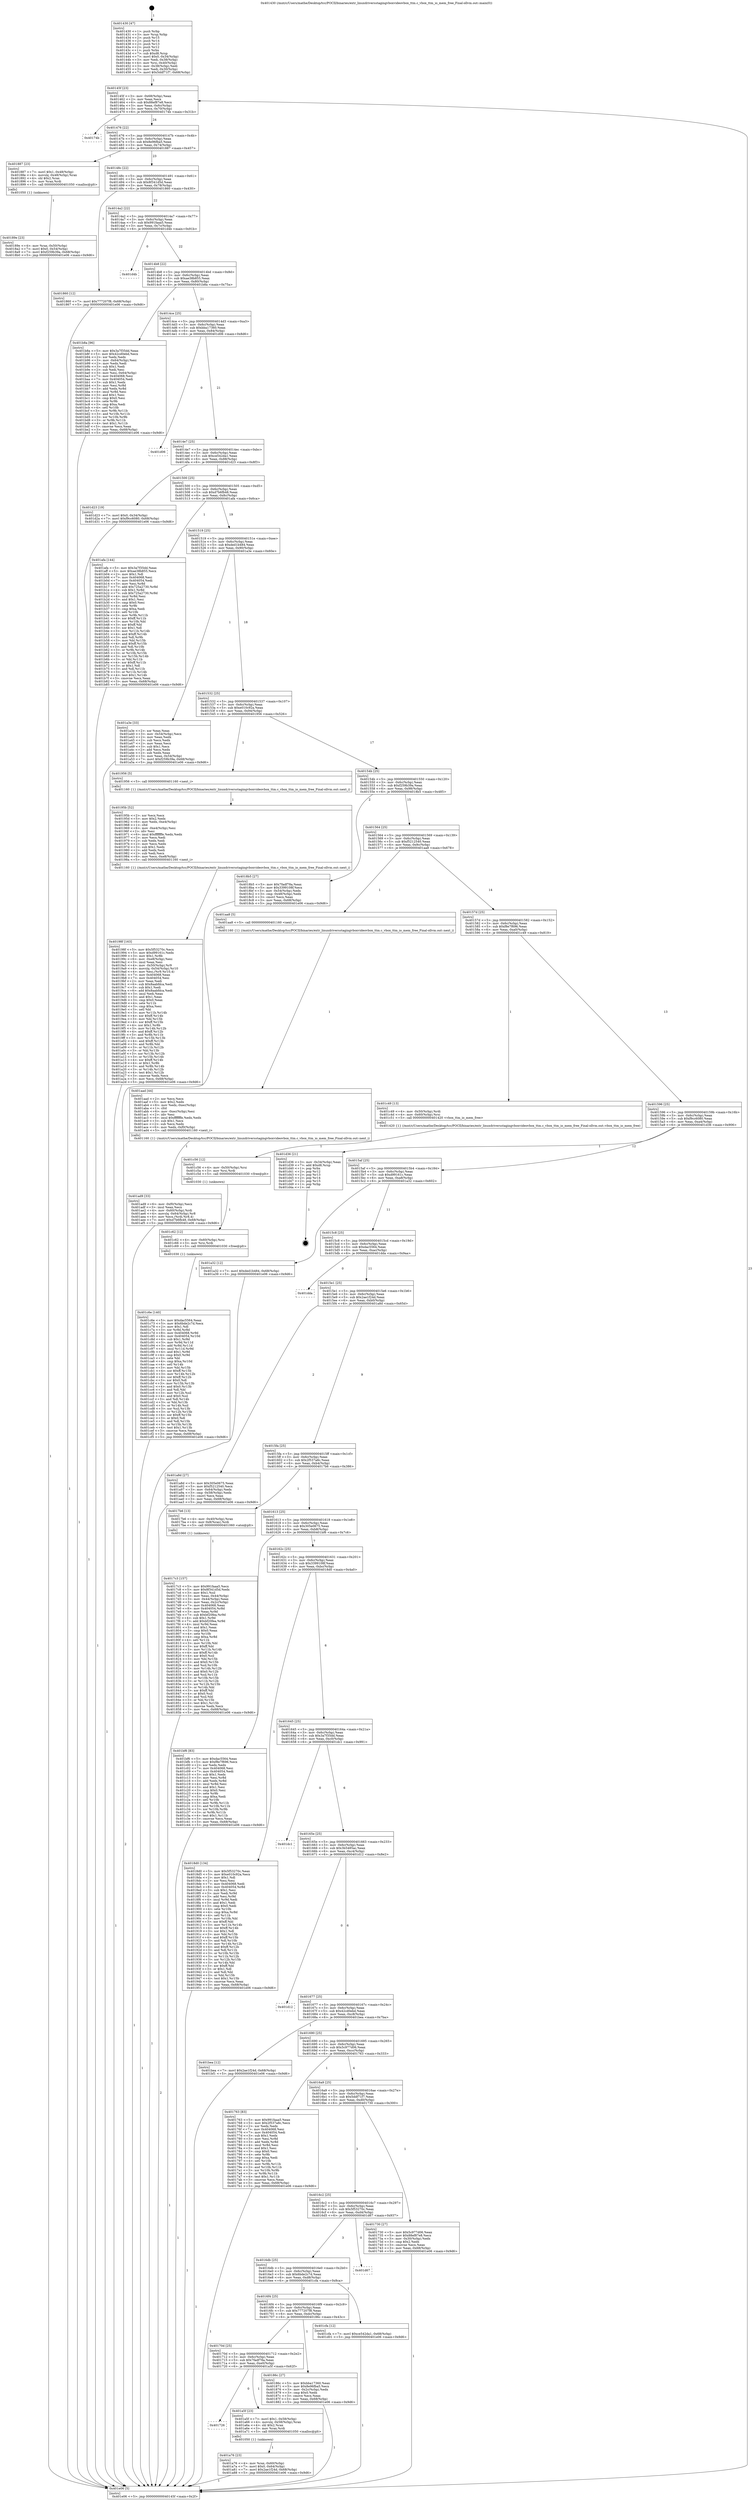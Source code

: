digraph "0x401430" {
  label = "0x401430 (/mnt/c/Users/mathe/Desktop/tcc/POCII/binaries/extr_linuxdriversstagingvboxvideovbox_ttm.c_vbox_ttm_io_mem_free_Final-ollvm.out::main(0))"
  labelloc = "t"
  node[shape=record]

  Entry [label="",width=0.3,height=0.3,shape=circle,fillcolor=black,style=filled]
  "0x40145f" [label="{
     0x40145f [23]\l
     | [instrs]\l
     &nbsp;&nbsp;0x40145f \<+3\>: mov -0x68(%rbp),%eax\l
     &nbsp;&nbsp;0x401462 \<+2\>: mov %eax,%ecx\l
     &nbsp;&nbsp;0x401464 \<+6\>: sub $0x88ef87e8,%ecx\l
     &nbsp;&nbsp;0x40146a \<+3\>: mov %eax,-0x6c(%rbp)\l
     &nbsp;&nbsp;0x40146d \<+3\>: mov %ecx,-0x70(%rbp)\l
     &nbsp;&nbsp;0x401470 \<+6\>: je 000000000040174b \<main+0x31b\>\l
  }"]
  "0x40174b" [label="{
     0x40174b\l
  }", style=dashed]
  "0x401476" [label="{
     0x401476 [22]\l
     | [instrs]\l
     &nbsp;&nbsp;0x401476 \<+5\>: jmp 000000000040147b \<main+0x4b\>\l
     &nbsp;&nbsp;0x40147b \<+3\>: mov -0x6c(%rbp),%eax\l
     &nbsp;&nbsp;0x40147e \<+5\>: sub $0x8e96fba5,%eax\l
     &nbsp;&nbsp;0x401483 \<+3\>: mov %eax,-0x74(%rbp)\l
     &nbsp;&nbsp;0x401486 \<+6\>: je 0000000000401887 \<main+0x457\>\l
  }"]
  Exit [label="",width=0.3,height=0.3,shape=circle,fillcolor=black,style=filled,peripheries=2]
  "0x401887" [label="{
     0x401887 [23]\l
     | [instrs]\l
     &nbsp;&nbsp;0x401887 \<+7\>: movl $0x1,-0x48(%rbp)\l
     &nbsp;&nbsp;0x40188e \<+4\>: movslq -0x48(%rbp),%rax\l
     &nbsp;&nbsp;0x401892 \<+4\>: shl $0x2,%rax\l
     &nbsp;&nbsp;0x401896 \<+3\>: mov %rax,%rdi\l
     &nbsp;&nbsp;0x401899 \<+5\>: call 0000000000401050 \<malloc@plt\>\l
     | [calls]\l
     &nbsp;&nbsp;0x401050 \{1\} (unknown)\l
  }"]
  "0x40148c" [label="{
     0x40148c [22]\l
     | [instrs]\l
     &nbsp;&nbsp;0x40148c \<+5\>: jmp 0000000000401491 \<main+0x61\>\l
     &nbsp;&nbsp;0x401491 \<+3\>: mov -0x6c(%rbp),%eax\l
     &nbsp;&nbsp;0x401494 \<+5\>: sub $0x8f341d5d,%eax\l
     &nbsp;&nbsp;0x401499 \<+3\>: mov %eax,-0x78(%rbp)\l
     &nbsp;&nbsp;0x40149c \<+6\>: je 0000000000401860 \<main+0x430\>\l
  }"]
  "0x401c6e" [label="{
     0x401c6e [140]\l
     | [instrs]\l
     &nbsp;&nbsp;0x401c6e \<+5\>: mov $0xdac5564,%eax\l
     &nbsp;&nbsp;0x401c73 \<+5\>: mov $0x6bde2c7d,%ecx\l
     &nbsp;&nbsp;0x401c78 \<+2\>: mov $0x1,%dl\l
     &nbsp;&nbsp;0x401c7a \<+3\>: xor %r8d,%r8d\l
     &nbsp;&nbsp;0x401c7d \<+8\>: mov 0x404068,%r9d\l
     &nbsp;&nbsp;0x401c85 \<+8\>: mov 0x404054,%r10d\l
     &nbsp;&nbsp;0x401c8d \<+4\>: sub $0x1,%r8d\l
     &nbsp;&nbsp;0x401c91 \<+3\>: mov %r9d,%r11d\l
     &nbsp;&nbsp;0x401c94 \<+3\>: add %r8d,%r11d\l
     &nbsp;&nbsp;0x401c97 \<+4\>: imul %r11d,%r9d\l
     &nbsp;&nbsp;0x401c9b \<+4\>: and $0x1,%r9d\l
     &nbsp;&nbsp;0x401c9f \<+4\>: cmp $0x0,%r9d\l
     &nbsp;&nbsp;0x401ca3 \<+3\>: sete %bl\l
     &nbsp;&nbsp;0x401ca6 \<+4\>: cmp $0xa,%r10d\l
     &nbsp;&nbsp;0x401caa \<+4\>: setl %r14b\l
     &nbsp;&nbsp;0x401cae \<+3\>: mov %bl,%r15b\l
     &nbsp;&nbsp;0x401cb1 \<+4\>: xor $0xff,%r15b\l
     &nbsp;&nbsp;0x401cb5 \<+3\>: mov %r14b,%r12b\l
     &nbsp;&nbsp;0x401cb8 \<+4\>: xor $0xff,%r12b\l
     &nbsp;&nbsp;0x401cbc \<+3\>: xor $0x0,%dl\l
     &nbsp;&nbsp;0x401cbf \<+3\>: mov %r15b,%r13b\l
     &nbsp;&nbsp;0x401cc2 \<+4\>: and $0x0,%r13b\l
     &nbsp;&nbsp;0x401cc6 \<+2\>: and %dl,%bl\l
     &nbsp;&nbsp;0x401cc8 \<+3\>: mov %r12b,%sil\l
     &nbsp;&nbsp;0x401ccb \<+4\>: and $0x0,%sil\l
     &nbsp;&nbsp;0x401ccf \<+3\>: and %dl,%r14b\l
     &nbsp;&nbsp;0x401cd2 \<+3\>: or %bl,%r13b\l
     &nbsp;&nbsp;0x401cd5 \<+3\>: or %r14b,%sil\l
     &nbsp;&nbsp;0x401cd8 \<+3\>: xor %sil,%r13b\l
     &nbsp;&nbsp;0x401cdb \<+3\>: or %r12b,%r15b\l
     &nbsp;&nbsp;0x401cde \<+4\>: xor $0xff,%r15b\l
     &nbsp;&nbsp;0x401ce2 \<+3\>: or $0x0,%dl\l
     &nbsp;&nbsp;0x401ce5 \<+3\>: and %dl,%r15b\l
     &nbsp;&nbsp;0x401ce8 \<+3\>: or %r15b,%r13b\l
     &nbsp;&nbsp;0x401ceb \<+4\>: test $0x1,%r13b\l
     &nbsp;&nbsp;0x401cef \<+3\>: cmovne %ecx,%eax\l
     &nbsp;&nbsp;0x401cf2 \<+3\>: mov %eax,-0x68(%rbp)\l
     &nbsp;&nbsp;0x401cf5 \<+5\>: jmp 0000000000401e06 \<main+0x9d6\>\l
  }"]
  "0x401860" [label="{
     0x401860 [12]\l
     | [instrs]\l
     &nbsp;&nbsp;0x401860 \<+7\>: movl $0x777207f8,-0x68(%rbp)\l
     &nbsp;&nbsp;0x401867 \<+5\>: jmp 0000000000401e06 \<main+0x9d6\>\l
  }"]
  "0x4014a2" [label="{
     0x4014a2 [22]\l
     | [instrs]\l
     &nbsp;&nbsp;0x4014a2 \<+5\>: jmp 00000000004014a7 \<main+0x77\>\l
     &nbsp;&nbsp;0x4014a7 \<+3\>: mov -0x6c(%rbp),%eax\l
     &nbsp;&nbsp;0x4014aa \<+5\>: sub $0x991faaa5,%eax\l
     &nbsp;&nbsp;0x4014af \<+3\>: mov %eax,-0x7c(%rbp)\l
     &nbsp;&nbsp;0x4014b2 \<+6\>: je 0000000000401d4b \<main+0x91b\>\l
  }"]
  "0x401c62" [label="{
     0x401c62 [12]\l
     | [instrs]\l
     &nbsp;&nbsp;0x401c62 \<+4\>: mov -0x60(%rbp),%rsi\l
     &nbsp;&nbsp;0x401c66 \<+3\>: mov %rsi,%rdi\l
     &nbsp;&nbsp;0x401c69 \<+5\>: call 0000000000401030 \<free@plt\>\l
     | [calls]\l
     &nbsp;&nbsp;0x401030 \{1\} (unknown)\l
  }"]
  "0x401d4b" [label="{
     0x401d4b\l
  }", style=dashed]
  "0x4014b8" [label="{
     0x4014b8 [22]\l
     | [instrs]\l
     &nbsp;&nbsp;0x4014b8 \<+5\>: jmp 00000000004014bd \<main+0x8d\>\l
     &nbsp;&nbsp;0x4014bd \<+3\>: mov -0x6c(%rbp),%eax\l
     &nbsp;&nbsp;0x4014c0 \<+5\>: sub $0xae38b855,%eax\l
     &nbsp;&nbsp;0x4014c5 \<+3\>: mov %eax,-0x80(%rbp)\l
     &nbsp;&nbsp;0x4014c8 \<+6\>: je 0000000000401b8a \<main+0x75a\>\l
  }"]
  "0x401c56" [label="{
     0x401c56 [12]\l
     | [instrs]\l
     &nbsp;&nbsp;0x401c56 \<+4\>: mov -0x50(%rbp),%rsi\l
     &nbsp;&nbsp;0x401c5a \<+3\>: mov %rsi,%rdi\l
     &nbsp;&nbsp;0x401c5d \<+5\>: call 0000000000401030 \<free@plt\>\l
     | [calls]\l
     &nbsp;&nbsp;0x401030 \{1\} (unknown)\l
  }"]
  "0x401b8a" [label="{
     0x401b8a [96]\l
     | [instrs]\l
     &nbsp;&nbsp;0x401b8a \<+5\>: mov $0x3a7f35dd,%eax\l
     &nbsp;&nbsp;0x401b8f \<+5\>: mov $0x42cd0ebd,%ecx\l
     &nbsp;&nbsp;0x401b94 \<+2\>: xor %edx,%edx\l
     &nbsp;&nbsp;0x401b96 \<+3\>: mov -0x64(%rbp),%esi\l
     &nbsp;&nbsp;0x401b99 \<+2\>: mov %edx,%edi\l
     &nbsp;&nbsp;0x401b9b \<+3\>: sub $0x1,%edi\l
     &nbsp;&nbsp;0x401b9e \<+2\>: sub %edi,%esi\l
     &nbsp;&nbsp;0x401ba0 \<+3\>: mov %esi,-0x64(%rbp)\l
     &nbsp;&nbsp;0x401ba3 \<+7\>: mov 0x404068,%esi\l
     &nbsp;&nbsp;0x401baa \<+7\>: mov 0x404054,%edi\l
     &nbsp;&nbsp;0x401bb1 \<+3\>: sub $0x1,%edx\l
     &nbsp;&nbsp;0x401bb4 \<+3\>: mov %esi,%r8d\l
     &nbsp;&nbsp;0x401bb7 \<+3\>: add %edx,%r8d\l
     &nbsp;&nbsp;0x401bba \<+4\>: imul %r8d,%esi\l
     &nbsp;&nbsp;0x401bbe \<+3\>: and $0x1,%esi\l
     &nbsp;&nbsp;0x401bc1 \<+3\>: cmp $0x0,%esi\l
     &nbsp;&nbsp;0x401bc4 \<+4\>: sete %r9b\l
     &nbsp;&nbsp;0x401bc8 \<+3\>: cmp $0xa,%edi\l
     &nbsp;&nbsp;0x401bcb \<+4\>: setl %r10b\l
     &nbsp;&nbsp;0x401bcf \<+3\>: mov %r9b,%r11b\l
     &nbsp;&nbsp;0x401bd2 \<+3\>: and %r10b,%r11b\l
     &nbsp;&nbsp;0x401bd5 \<+3\>: xor %r10b,%r9b\l
     &nbsp;&nbsp;0x401bd8 \<+3\>: or %r9b,%r11b\l
     &nbsp;&nbsp;0x401bdb \<+4\>: test $0x1,%r11b\l
     &nbsp;&nbsp;0x401bdf \<+3\>: cmovne %ecx,%eax\l
     &nbsp;&nbsp;0x401be2 \<+3\>: mov %eax,-0x68(%rbp)\l
     &nbsp;&nbsp;0x401be5 \<+5\>: jmp 0000000000401e06 \<main+0x9d6\>\l
  }"]
  "0x4014ce" [label="{
     0x4014ce [25]\l
     | [instrs]\l
     &nbsp;&nbsp;0x4014ce \<+5\>: jmp 00000000004014d3 \<main+0xa3\>\l
     &nbsp;&nbsp;0x4014d3 \<+3\>: mov -0x6c(%rbp),%eax\l
     &nbsp;&nbsp;0x4014d6 \<+5\>: sub $0xbba17360,%eax\l
     &nbsp;&nbsp;0x4014db \<+6\>: mov %eax,-0x84(%rbp)\l
     &nbsp;&nbsp;0x4014e1 \<+6\>: je 0000000000401d06 \<main+0x8d6\>\l
  }"]
  "0x401ad9" [label="{
     0x401ad9 [33]\l
     | [instrs]\l
     &nbsp;&nbsp;0x401ad9 \<+6\>: mov -0xf0(%rbp),%ecx\l
     &nbsp;&nbsp;0x401adf \<+3\>: imul %eax,%ecx\l
     &nbsp;&nbsp;0x401ae2 \<+4\>: mov -0x60(%rbp),%rdi\l
     &nbsp;&nbsp;0x401ae6 \<+4\>: movslq -0x64(%rbp),%r8\l
     &nbsp;&nbsp;0x401aea \<+4\>: mov %ecx,(%rdi,%r8,4)\l
     &nbsp;&nbsp;0x401aee \<+7\>: movl $0xd7b6fb48,-0x68(%rbp)\l
     &nbsp;&nbsp;0x401af5 \<+5\>: jmp 0000000000401e06 \<main+0x9d6\>\l
  }"]
  "0x401d06" [label="{
     0x401d06\l
  }", style=dashed]
  "0x4014e7" [label="{
     0x4014e7 [25]\l
     | [instrs]\l
     &nbsp;&nbsp;0x4014e7 \<+5\>: jmp 00000000004014ec \<main+0xbc\>\l
     &nbsp;&nbsp;0x4014ec \<+3\>: mov -0x6c(%rbp),%eax\l
     &nbsp;&nbsp;0x4014ef \<+5\>: sub $0xce542da1,%eax\l
     &nbsp;&nbsp;0x4014f4 \<+6\>: mov %eax,-0x88(%rbp)\l
     &nbsp;&nbsp;0x4014fa \<+6\>: je 0000000000401d23 \<main+0x8f3\>\l
  }"]
  "0x401aad" [label="{
     0x401aad [44]\l
     | [instrs]\l
     &nbsp;&nbsp;0x401aad \<+2\>: xor %ecx,%ecx\l
     &nbsp;&nbsp;0x401aaf \<+5\>: mov $0x2,%edx\l
     &nbsp;&nbsp;0x401ab4 \<+6\>: mov %edx,-0xec(%rbp)\l
     &nbsp;&nbsp;0x401aba \<+1\>: cltd\l
     &nbsp;&nbsp;0x401abb \<+6\>: mov -0xec(%rbp),%esi\l
     &nbsp;&nbsp;0x401ac1 \<+2\>: idiv %esi\l
     &nbsp;&nbsp;0x401ac3 \<+6\>: imul $0xfffffffe,%edx,%edx\l
     &nbsp;&nbsp;0x401ac9 \<+3\>: sub $0x1,%ecx\l
     &nbsp;&nbsp;0x401acc \<+2\>: sub %ecx,%edx\l
     &nbsp;&nbsp;0x401ace \<+6\>: mov %edx,-0xf0(%rbp)\l
     &nbsp;&nbsp;0x401ad4 \<+5\>: call 0000000000401160 \<next_i\>\l
     | [calls]\l
     &nbsp;&nbsp;0x401160 \{1\} (/mnt/c/Users/mathe/Desktop/tcc/POCII/binaries/extr_linuxdriversstagingvboxvideovbox_ttm.c_vbox_ttm_io_mem_free_Final-ollvm.out::next_i)\l
  }"]
  "0x401d23" [label="{
     0x401d23 [19]\l
     | [instrs]\l
     &nbsp;&nbsp;0x401d23 \<+7\>: movl $0x0,-0x34(%rbp)\l
     &nbsp;&nbsp;0x401d2a \<+7\>: movl $0xf9cc6080,-0x68(%rbp)\l
     &nbsp;&nbsp;0x401d31 \<+5\>: jmp 0000000000401e06 \<main+0x9d6\>\l
  }"]
  "0x401500" [label="{
     0x401500 [25]\l
     | [instrs]\l
     &nbsp;&nbsp;0x401500 \<+5\>: jmp 0000000000401505 \<main+0xd5\>\l
     &nbsp;&nbsp;0x401505 \<+3\>: mov -0x6c(%rbp),%eax\l
     &nbsp;&nbsp;0x401508 \<+5\>: sub $0xd7b6fb48,%eax\l
     &nbsp;&nbsp;0x40150d \<+6\>: mov %eax,-0x8c(%rbp)\l
     &nbsp;&nbsp;0x401513 \<+6\>: je 0000000000401afa \<main+0x6ca\>\l
  }"]
  "0x401a76" [label="{
     0x401a76 [23]\l
     | [instrs]\l
     &nbsp;&nbsp;0x401a76 \<+4\>: mov %rax,-0x60(%rbp)\l
     &nbsp;&nbsp;0x401a7a \<+7\>: movl $0x0,-0x64(%rbp)\l
     &nbsp;&nbsp;0x401a81 \<+7\>: movl $0x2ae1f24d,-0x68(%rbp)\l
     &nbsp;&nbsp;0x401a88 \<+5\>: jmp 0000000000401e06 \<main+0x9d6\>\l
  }"]
  "0x401afa" [label="{
     0x401afa [144]\l
     | [instrs]\l
     &nbsp;&nbsp;0x401afa \<+5\>: mov $0x3a7f35dd,%eax\l
     &nbsp;&nbsp;0x401aff \<+5\>: mov $0xae38b855,%ecx\l
     &nbsp;&nbsp;0x401b04 \<+2\>: mov $0x1,%dl\l
     &nbsp;&nbsp;0x401b06 \<+7\>: mov 0x404068,%esi\l
     &nbsp;&nbsp;0x401b0d \<+7\>: mov 0x404054,%edi\l
     &nbsp;&nbsp;0x401b14 \<+3\>: mov %esi,%r8d\l
     &nbsp;&nbsp;0x401b17 \<+7\>: add $0x725a2730,%r8d\l
     &nbsp;&nbsp;0x401b1e \<+4\>: sub $0x1,%r8d\l
     &nbsp;&nbsp;0x401b22 \<+7\>: sub $0x725a2730,%r8d\l
     &nbsp;&nbsp;0x401b29 \<+4\>: imul %r8d,%esi\l
     &nbsp;&nbsp;0x401b2d \<+3\>: and $0x1,%esi\l
     &nbsp;&nbsp;0x401b30 \<+3\>: cmp $0x0,%esi\l
     &nbsp;&nbsp;0x401b33 \<+4\>: sete %r9b\l
     &nbsp;&nbsp;0x401b37 \<+3\>: cmp $0xa,%edi\l
     &nbsp;&nbsp;0x401b3a \<+4\>: setl %r10b\l
     &nbsp;&nbsp;0x401b3e \<+3\>: mov %r9b,%r11b\l
     &nbsp;&nbsp;0x401b41 \<+4\>: xor $0xff,%r11b\l
     &nbsp;&nbsp;0x401b45 \<+3\>: mov %r10b,%bl\l
     &nbsp;&nbsp;0x401b48 \<+3\>: xor $0xff,%bl\l
     &nbsp;&nbsp;0x401b4b \<+3\>: xor $0x1,%dl\l
     &nbsp;&nbsp;0x401b4e \<+3\>: mov %r11b,%r14b\l
     &nbsp;&nbsp;0x401b51 \<+4\>: and $0xff,%r14b\l
     &nbsp;&nbsp;0x401b55 \<+3\>: and %dl,%r9b\l
     &nbsp;&nbsp;0x401b58 \<+3\>: mov %bl,%r15b\l
     &nbsp;&nbsp;0x401b5b \<+4\>: and $0xff,%r15b\l
     &nbsp;&nbsp;0x401b5f \<+3\>: and %dl,%r10b\l
     &nbsp;&nbsp;0x401b62 \<+3\>: or %r9b,%r14b\l
     &nbsp;&nbsp;0x401b65 \<+3\>: or %r10b,%r15b\l
     &nbsp;&nbsp;0x401b68 \<+3\>: xor %r15b,%r14b\l
     &nbsp;&nbsp;0x401b6b \<+3\>: or %bl,%r11b\l
     &nbsp;&nbsp;0x401b6e \<+4\>: xor $0xff,%r11b\l
     &nbsp;&nbsp;0x401b72 \<+3\>: or $0x1,%dl\l
     &nbsp;&nbsp;0x401b75 \<+3\>: and %dl,%r11b\l
     &nbsp;&nbsp;0x401b78 \<+3\>: or %r11b,%r14b\l
     &nbsp;&nbsp;0x401b7b \<+4\>: test $0x1,%r14b\l
     &nbsp;&nbsp;0x401b7f \<+3\>: cmovne %ecx,%eax\l
     &nbsp;&nbsp;0x401b82 \<+3\>: mov %eax,-0x68(%rbp)\l
     &nbsp;&nbsp;0x401b85 \<+5\>: jmp 0000000000401e06 \<main+0x9d6\>\l
  }"]
  "0x401519" [label="{
     0x401519 [25]\l
     | [instrs]\l
     &nbsp;&nbsp;0x401519 \<+5\>: jmp 000000000040151e \<main+0xee\>\l
     &nbsp;&nbsp;0x40151e \<+3\>: mov -0x6c(%rbp),%eax\l
     &nbsp;&nbsp;0x401521 \<+5\>: sub $0xded1b484,%eax\l
     &nbsp;&nbsp;0x401526 \<+6\>: mov %eax,-0x90(%rbp)\l
     &nbsp;&nbsp;0x40152c \<+6\>: je 0000000000401a3e \<main+0x60e\>\l
  }"]
  "0x401726" [label="{
     0x401726\l
  }", style=dashed]
  "0x401a3e" [label="{
     0x401a3e [33]\l
     | [instrs]\l
     &nbsp;&nbsp;0x401a3e \<+2\>: xor %eax,%eax\l
     &nbsp;&nbsp;0x401a40 \<+3\>: mov -0x54(%rbp),%ecx\l
     &nbsp;&nbsp;0x401a43 \<+2\>: mov %eax,%edx\l
     &nbsp;&nbsp;0x401a45 \<+2\>: sub %ecx,%edx\l
     &nbsp;&nbsp;0x401a47 \<+2\>: mov %eax,%ecx\l
     &nbsp;&nbsp;0x401a49 \<+3\>: sub $0x1,%ecx\l
     &nbsp;&nbsp;0x401a4c \<+2\>: add %ecx,%edx\l
     &nbsp;&nbsp;0x401a4e \<+2\>: sub %edx,%eax\l
     &nbsp;&nbsp;0x401a50 \<+3\>: mov %eax,-0x54(%rbp)\l
     &nbsp;&nbsp;0x401a53 \<+7\>: movl $0xf259b39a,-0x68(%rbp)\l
     &nbsp;&nbsp;0x401a5a \<+5\>: jmp 0000000000401e06 \<main+0x9d6\>\l
  }"]
  "0x401532" [label="{
     0x401532 [25]\l
     | [instrs]\l
     &nbsp;&nbsp;0x401532 \<+5\>: jmp 0000000000401537 \<main+0x107\>\l
     &nbsp;&nbsp;0x401537 \<+3\>: mov -0x6c(%rbp),%eax\l
     &nbsp;&nbsp;0x40153a \<+5\>: sub $0xe010c92a,%eax\l
     &nbsp;&nbsp;0x40153f \<+6\>: mov %eax,-0x94(%rbp)\l
     &nbsp;&nbsp;0x401545 \<+6\>: je 0000000000401956 \<main+0x526\>\l
  }"]
  "0x401a5f" [label="{
     0x401a5f [23]\l
     | [instrs]\l
     &nbsp;&nbsp;0x401a5f \<+7\>: movl $0x1,-0x58(%rbp)\l
     &nbsp;&nbsp;0x401a66 \<+4\>: movslq -0x58(%rbp),%rax\l
     &nbsp;&nbsp;0x401a6a \<+4\>: shl $0x2,%rax\l
     &nbsp;&nbsp;0x401a6e \<+3\>: mov %rax,%rdi\l
     &nbsp;&nbsp;0x401a71 \<+5\>: call 0000000000401050 \<malloc@plt\>\l
     | [calls]\l
     &nbsp;&nbsp;0x401050 \{1\} (unknown)\l
  }"]
  "0x401956" [label="{
     0x401956 [5]\l
     | [instrs]\l
     &nbsp;&nbsp;0x401956 \<+5\>: call 0000000000401160 \<next_i\>\l
     | [calls]\l
     &nbsp;&nbsp;0x401160 \{1\} (/mnt/c/Users/mathe/Desktop/tcc/POCII/binaries/extr_linuxdriversstagingvboxvideovbox_ttm.c_vbox_ttm_io_mem_free_Final-ollvm.out::next_i)\l
  }"]
  "0x40154b" [label="{
     0x40154b [25]\l
     | [instrs]\l
     &nbsp;&nbsp;0x40154b \<+5\>: jmp 0000000000401550 \<main+0x120\>\l
     &nbsp;&nbsp;0x401550 \<+3\>: mov -0x6c(%rbp),%eax\l
     &nbsp;&nbsp;0x401553 \<+5\>: sub $0xf259b39a,%eax\l
     &nbsp;&nbsp;0x401558 \<+6\>: mov %eax,-0x98(%rbp)\l
     &nbsp;&nbsp;0x40155e \<+6\>: je 00000000004018b5 \<main+0x485\>\l
  }"]
  "0x40198f" [label="{
     0x40198f [163]\l
     | [instrs]\l
     &nbsp;&nbsp;0x40198f \<+5\>: mov $0x5f53270c,%ecx\l
     &nbsp;&nbsp;0x401994 \<+5\>: mov $0xd99161c,%edx\l
     &nbsp;&nbsp;0x401999 \<+3\>: mov $0x1,%r8b\l
     &nbsp;&nbsp;0x40199c \<+6\>: mov -0xe8(%rbp),%esi\l
     &nbsp;&nbsp;0x4019a2 \<+3\>: imul %eax,%esi\l
     &nbsp;&nbsp;0x4019a5 \<+4\>: mov -0x50(%rbp),%r9\l
     &nbsp;&nbsp;0x4019a9 \<+4\>: movslq -0x54(%rbp),%r10\l
     &nbsp;&nbsp;0x4019ad \<+4\>: mov %esi,(%r9,%r10,4)\l
     &nbsp;&nbsp;0x4019b1 \<+7\>: mov 0x404068,%eax\l
     &nbsp;&nbsp;0x4019b8 \<+7\>: mov 0x404054,%esi\l
     &nbsp;&nbsp;0x4019bf \<+2\>: mov %eax,%edi\l
     &nbsp;&nbsp;0x4019c1 \<+6\>: sub $0x8aabfdca,%edi\l
     &nbsp;&nbsp;0x4019c7 \<+3\>: sub $0x1,%edi\l
     &nbsp;&nbsp;0x4019ca \<+6\>: add $0x8aabfdca,%edi\l
     &nbsp;&nbsp;0x4019d0 \<+3\>: imul %edi,%eax\l
     &nbsp;&nbsp;0x4019d3 \<+3\>: and $0x1,%eax\l
     &nbsp;&nbsp;0x4019d6 \<+3\>: cmp $0x0,%eax\l
     &nbsp;&nbsp;0x4019d9 \<+4\>: sete %r11b\l
     &nbsp;&nbsp;0x4019dd \<+3\>: cmp $0xa,%esi\l
     &nbsp;&nbsp;0x4019e0 \<+3\>: setl %bl\l
     &nbsp;&nbsp;0x4019e3 \<+3\>: mov %r11b,%r14b\l
     &nbsp;&nbsp;0x4019e6 \<+4\>: xor $0xff,%r14b\l
     &nbsp;&nbsp;0x4019ea \<+3\>: mov %bl,%r15b\l
     &nbsp;&nbsp;0x4019ed \<+4\>: xor $0xff,%r15b\l
     &nbsp;&nbsp;0x4019f1 \<+4\>: xor $0x1,%r8b\l
     &nbsp;&nbsp;0x4019f5 \<+3\>: mov %r14b,%r12b\l
     &nbsp;&nbsp;0x4019f8 \<+4\>: and $0xff,%r12b\l
     &nbsp;&nbsp;0x4019fc \<+3\>: and %r8b,%r11b\l
     &nbsp;&nbsp;0x4019ff \<+3\>: mov %r15b,%r13b\l
     &nbsp;&nbsp;0x401a02 \<+4\>: and $0xff,%r13b\l
     &nbsp;&nbsp;0x401a06 \<+3\>: and %r8b,%bl\l
     &nbsp;&nbsp;0x401a09 \<+3\>: or %r11b,%r12b\l
     &nbsp;&nbsp;0x401a0c \<+3\>: or %bl,%r13b\l
     &nbsp;&nbsp;0x401a0f \<+3\>: xor %r13b,%r12b\l
     &nbsp;&nbsp;0x401a12 \<+3\>: or %r15b,%r14b\l
     &nbsp;&nbsp;0x401a15 \<+4\>: xor $0xff,%r14b\l
     &nbsp;&nbsp;0x401a19 \<+4\>: or $0x1,%r8b\l
     &nbsp;&nbsp;0x401a1d \<+3\>: and %r8b,%r14b\l
     &nbsp;&nbsp;0x401a20 \<+3\>: or %r14b,%r12b\l
     &nbsp;&nbsp;0x401a23 \<+4\>: test $0x1,%r12b\l
     &nbsp;&nbsp;0x401a27 \<+3\>: cmovne %edx,%ecx\l
     &nbsp;&nbsp;0x401a2a \<+3\>: mov %ecx,-0x68(%rbp)\l
     &nbsp;&nbsp;0x401a2d \<+5\>: jmp 0000000000401e06 \<main+0x9d6\>\l
  }"]
  "0x4018b5" [label="{
     0x4018b5 [27]\l
     | [instrs]\l
     &nbsp;&nbsp;0x4018b5 \<+5\>: mov $0x7fadf78a,%eax\l
     &nbsp;&nbsp;0x4018ba \<+5\>: mov $0x3399108f,%ecx\l
     &nbsp;&nbsp;0x4018bf \<+3\>: mov -0x54(%rbp),%edx\l
     &nbsp;&nbsp;0x4018c2 \<+3\>: cmp -0x48(%rbp),%edx\l
     &nbsp;&nbsp;0x4018c5 \<+3\>: cmovl %ecx,%eax\l
     &nbsp;&nbsp;0x4018c8 \<+3\>: mov %eax,-0x68(%rbp)\l
     &nbsp;&nbsp;0x4018cb \<+5\>: jmp 0000000000401e06 \<main+0x9d6\>\l
  }"]
  "0x401564" [label="{
     0x401564 [25]\l
     | [instrs]\l
     &nbsp;&nbsp;0x401564 \<+5\>: jmp 0000000000401569 \<main+0x139\>\l
     &nbsp;&nbsp;0x401569 \<+3\>: mov -0x6c(%rbp),%eax\l
     &nbsp;&nbsp;0x40156c \<+5\>: sub $0xf5212540,%eax\l
     &nbsp;&nbsp;0x401571 \<+6\>: mov %eax,-0x9c(%rbp)\l
     &nbsp;&nbsp;0x401577 \<+6\>: je 0000000000401aa8 \<main+0x678\>\l
  }"]
  "0x40195b" [label="{
     0x40195b [52]\l
     | [instrs]\l
     &nbsp;&nbsp;0x40195b \<+2\>: xor %ecx,%ecx\l
     &nbsp;&nbsp;0x40195d \<+5\>: mov $0x2,%edx\l
     &nbsp;&nbsp;0x401962 \<+6\>: mov %edx,-0xe4(%rbp)\l
     &nbsp;&nbsp;0x401968 \<+1\>: cltd\l
     &nbsp;&nbsp;0x401969 \<+6\>: mov -0xe4(%rbp),%esi\l
     &nbsp;&nbsp;0x40196f \<+2\>: idiv %esi\l
     &nbsp;&nbsp;0x401971 \<+6\>: imul $0xfffffffe,%edx,%edx\l
     &nbsp;&nbsp;0x401977 \<+2\>: mov %ecx,%edi\l
     &nbsp;&nbsp;0x401979 \<+2\>: sub %edx,%edi\l
     &nbsp;&nbsp;0x40197b \<+2\>: mov %ecx,%edx\l
     &nbsp;&nbsp;0x40197d \<+3\>: sub $0x1,%edx\l
     &nbsp;&nbsp;0x401980 \<+2\>: add %edx,%edi\l
     &nbsp;&nbsp;0x401982 \<+2\>: sub %edi,%ecx\l
     &nbsp;&nbsp;0x401984 \<+6\>: mov %ecx,-0xe8(%rbp)\l
     &nbsp;&nbsp;0x40198a \<+5\>: call 0000000000401160 \<next_i\>\l
     | [calls]\l
     &nbsp;&nbsp;0x401160 \{1\} (/mnt/c/Users/mathe/Desktop/tcc/POCII/binaries/extr_linuxdriversstagingvboxvideovbox_ttm.c_vbox_ttm_io_mem_free_Final-ollvm.out::next_i)\l
  }"]
  "0x401aa8" [label="{
     0x401aa8 [5]\l
     | [instrs]\l
     &nbsp;&nbsp;0x401aa8 \<+5\>: call 0000000000401160 \<next_i\>\l
     | [calls]\l
     &nbsp;&nbsp;0x401160 \{1\} (/mnt/c/Users/mathe/Desktop/tcc/POCII/binaries/extr_linuxdriversstagingvboxvideovbox_ttm.c_vbox_ttm_io_mem_free_Final-ollvm.out::next_i)\l
  }"]
  "0x40157d" [label="{
     0x40157d [25]\l
     | [instrs]\l
     &nbsp;&nbsp;0x40157d \<+5\>: jmp 0000000000401582 \<main+0x152\>\l
     &nbsp;&nbsp;0x401582 \<+3\>: mov -0x6c(%rbp),%eax\l
     &nbsp;&nbsp;0x401585 \<+5\>: sub $0xf8e7f696,%eax\l
     &nbsp;&nbsp;0x40158a \<+6\>: mov %eax,-0xa0(%rbp)\l
     &nbsp;&nbsp;0x401590 \<+6\>: je 0000000000401c49 \<main+0x819\>\l
  }"]
  "0x40189e" [label="{
     0x40189e [23]\l
     | [instrs]\l
     &nbsp;&nbsp;0x40189e \<+4\>: mov %rax,-0x50(%rbp)\l
     &nbsp;&nbsp;0x4018a2 \<+7\>: movl $0x0,-0x54(%rbp)\l
     &nbsp;&nbsp;0x4018a9 \<+7\>: movl $0xf259b39a,-0x68(%rbp)\l
     &nbsp;&nbsp;0x4018b0 \<+5\>: jmp 0000000000401e06 \<main+0x9d6\>\l
  }"]
  "0x401c49" [label="{
     0x401c49 [13]\l
     | [instrs]\l
     &nbsp;&nbsp;0x401c49 \<+4\>: mov -0x50(%rbp),%rdi\l
     &nbsp;&nbsp;0x401c4d \<+4\>: mov -0x60(%rbp),%rsi\l
     &nbsp;&nbsp;0x401c51 \<+5\>: call 0000000000401420 \<vbox_ttm_io_mem_free\>\l
     | [calls]\l
     &nbsp;&nbsp;0x401420 \{1\} (/mnt/c/Users/mathe/Desktop/tcc/POCII/binaries/extr_linuxdriversstagingvboxvideovbox_ttm.c_vbox_ttm_io_mem_free_Final-ollvm.out::vbox_ttm_io_mem_free)\l
  }"]
  "0x401596" [label="{
     0x401596 [25]\l
     | [instrs]\l
     &nbsp;&nbsp;0x401596 \<+5\>: jmp 000000000040159b \<main+0x16b\>\l
     &nbsp;&nbsp;0x40159b \<+3\>: mov -0x6c(%rbp),%eax\l
     &nbsp;&nbsp;0x40159e \<+5\>: sub $0xf9cc6080,%eax\l
     &nbsp;&nbsp;0x4015a3 \<+6\>: mov %eax,-0xa4(%rbp)\l
     &nbsp;&nbsp;0x4015a9 \<+6\>: je 0000000000401d36 \<main+0x906\>\l
  }"]
  "0x40170d" [label="{
     0x40170d [25]\l
     | [instrs]\l
     &nbsp;&nbsp;0x40170d \<+5\>: jmp 0000000000401712 \<main+0x2e2\>\l
     &nbsp;&nbsp;0x401712 \<+3\>: mov -0x6c(%rbp),%eax\l
     &nbsp;&nbsp;0x401715 \<+5\>: sub $0x7fadf78a,%eax\l
     &nbsp;&nbsp;0x40171a \<+6\>: mov %eax,-0xe0(%rbp)\l
     &nbsp;&nbsp;0x401720 \<+6\>: je 0000000000401a5f \<main+0x62f\>\l
  }"]
  "0x401d36" [label="{
     0x401d36 [21]\l
     | [instrs]\l
     &nbsp;&nbsp;0x401d36 \<+3\>: mov -0x34(%rbp),%eax\l
     &nbsp;&nbsp;0x401d39 \<+7\>: add $0xd8,%rsp\l
     &nbsp;&nbsp;0x401d40 \<+1\>: pop %rbx\l
     &nbsp;&nbsp;0x401d41 \<+2\>: pop %r12\l
     &nbsp;&nbsp;0x401d43 \<+2\>: pop %r13\l
     &nbsp;&nbsp;0x401d45 \<+2\>: pop %r14\l
     &nbsp;&nbsp;0x401d47 \<+2\>: pop %r15\l
     &nbsp;&nbsp;0x401d49 \<+1\>: pop %rbp\l
     &nbsp;&nbsp;0x401d4a \<+1\>: ret\l
  }"]
  "0x4015af" [label="{
     0x4015af [25]\l
     | [instrs]\l
     &nbsp;&nbsp;0x4015af \<+5\>: jmp 00000000004015b4 \<main+0x184\>\l
     &nbsp;&nbsp;0x4015b4 \<+3\>: mov -0x6c(%rbp),%eax\l
     &nbsp;&nbsp;0x4015b7 \<+5\>: sub $0xd99161c,%eax\l
     &nbsp;&nbsp;0x4015bc \<+6\>: mov %eax,-0xa8(%rbp)\l
     &nbsp;&nbsp;0x4015c2 \<+6\>: je 0000000000401a32 \<main+0x602\>\l
  }"]
  "0x40186c" [label="{
     0x40186c [27]\l
     | [instrs]\l
     &nbsp;&nbsp;0x40186c \<+5\>: mov $0xbba17360,%eax\l
     &nbsp;&nbsp;0x401871 \<+5\>: mov $0x8e96fba5,%ecx\l
     &nbsp;&nbsp;0x401876 \<+3\>: mov -0x2c(%rbp),%edx\l
     &nbsp;&nbsp;0x401879 \<+3\>: cmp $0x0,%edx\l
     &nbsp;&nbsp;0x40187c \<+3\>: cmove %ecx,%eax\l
     &nbsp;&nbsp;0x40187f \<+3\>: mov %eax,-0x68(%rbp)\l
     &nbsp;&nbsp;0x401882 \<+5\>: jmp 0000000000401e06 \<main+0x9d6\>\l
  }"]
  "0x401a32" [label="{
     0x401a32 [12]\l
     | [instrs]\l
     &nbsp;&nbsp;0x401a32 \<+7\>: movl $0xded1b484,-0x68(%rbp)\l
     &nbsp;&nbsp;0x401a39 \<+5\>: jmp 0000000000401e06 \<main+0x9d6\>\l
  }"]
  "0x4015c8" [label="{
     0x4015c8 [25]\l
     | [instrs]\l
     &nbsp;&nbsp;0x4015c8 \<+5\>: jmp 00000000004015cd \<main+0x19d\>\l
     &nbsp;&nbsp;0x4015cd \<+3\>: mov -0x6c(%rbp),%eax\l
     &nbsp;&nbsp;0x4015d0 \<+5\>: sub $0xdac5564,%eax\l
     &nbsp;&nbsp;0x4015d5 \<+6\>: mov %eax,-0xac(%rbp)\l
     &nbsp;&nbsp;0x4015db \<+6\>: je 0000000000401dda \<main+0x9aa\>\l
  }"]
  "0x4016f4" [label="{
     0x4016f4 [25]\l
     | [instrs]\l
     &nbsp;&nbsp;0x4016f4 \<+5\>: jmp 00000000004016f9 \<main+0x2c9\>\l
     &nbsp;&nbsp;0x4016f9 \<+3\>: mov -0x6c(%rbp),%eax\l
     &nbsp;&nbsp;0x4016fc \<+5\>: sub $0x777207f8,%eax\l
     &nbsp;&nbsp;0x401701 \<+6\>: mov %eax,-0xdc(%rbp)\l
     &nbsp;&nbsp;0x401707 \<+6\>: je 000000000040186c \<main+0x43c\>\l
  }"]
  "0x401dda" [label="{
     0x401dda\l
  }", style=dashed]
  "0x4015e1" [label="{
     0x4015e1 [25]\l
     | [instrs]\l
     &nbsp;&nbsp;0x4015e1 \<+5\>: jmp 00000000004015e6 \<main+0x1b6\>\l
     &nbsp;&nbsp;0x4015e6 \<+3\>: mov -0x6c(%rbp),%eax\l
     &nbsp;&nbsp;0x4015e9 \<+5\>: sub $0x2ae1f24d,%eax\l
     &nbsp;&nbsp;0x4015ee \<+6\>: mov %eax,-0xb0(%rbp)\l
     &nbsp;&nbsp;0x4015f4 \<+6\>: je 0000000000401a8d \<main+0x65d\>\l
  }"]
  "0x401cfa" [label="{
     0x401cfa [12]\l
     | [instrs]\l
     &nbsp;&nbsp;0x401cfa \<+7\>: movl $0xce542da1,-0x68(%rbp)\l
     &nbsp;&nbsp;0x401d01 \<+5\>: jmp 0000000000401e06 \<main+0x9d6\>\l
  }"]
  "0x401a8d" [label="{
     0x401a8d [27]\l
     | [instrs]\l
     &nbsp;&nbsp;0x401a8d \<+5\>: mov $0x305e0675,%eax\l
     &nbsp;&nbsp;0x401a92 \<+5\>: mov $0xf5212540,%ecx\l
     &nbsp;&nbsp;0x401a97 \<+3\>: mov -0x64(%rbp),%edx\l
     &nbsp;&nbsp;0x401a9a \<+3\>: cmp -0x58(%rbp),%edx\l
     &nbsp;&nbsp;0x401a9d \<+3\>: cmovl %ecx,%eax\l
     &nbsp;&nbsp;0x401aa0 \<+3\>: mov %eax,-0x68(%rbp)\l
     &nbsp;&nbsp;0x401aa3 \<+5\>: jmp 0000000000401e06 \<main+0x9d6\>\l
  }"]
  "0x4015fa" [label="{
     0x4015fa [25]\l
     | [instrs]\l
     &nbsp;&nbsp;0x4015fa \<+5\>: jmp 00000000004015ff \<main+0x1cf\>\l
     &nbsp;&nbsp;0x4015ff \<+3\>: mov -0x6c(%rbp),%eax\l
     &nbsp;&nbsp;0x401602 \<+5\>: sub $0x2f537a8c,%eax\l
     &nbsp;&nbsp;0x401607 \<+6\>: mov %eax,-0xb4(%rbp)\l
     &nbsp;&nbsp;0x40160d \<+6\>: je 00000000004017b6 \<main+0x386\>\l
  }"]
  "0x4016db" [label="{
     0x4016db [25]\l
     | [instrs]\l
     &nbsp;&nbsp;0x4016db \<+5\>: jmp 00000000004016e0 \<main+0x2b0\>\l
     &nbsp;&nbsp;0x4016e0 \<+3\>: mov -0x6c(%rbp),%eax\l
     &nbsp;&nbsp;0x4016e3 \<+5\>: sub $0x6bde2c7d,%eax\l
     &nbsp;&nbsp;0x4016e8 \<+6\>: mov %eax,-0xd8(%rbp)\l
     &nbsp;&nbsp;0x4016ee \<+6\>: je 0000000000401cfa \<main+0x8ca\>\l
  }"]
  "0x4017b6" [label="{
     0x4017b6 [13]\l
     | [instrs]\l
     &nbsp;&nbsp;0x4017b6 \<+4\>: mov -0x40(%rbp),%rax\l
     &nbsp;&nbsp;0x4017ba \<+4\>: mov 0x8(%rax),%rdi\l
     &nbsp;&nbsp;0x4017be \<+5\>: call 0000000000401060 \<atoi@plt\>\l
     | [calls]\l
     &nbsp;&nbsp;0x401060 \{1\} (unknown)\l
  }"]
  "0x401613" [label="{
     0x401613 [25]\l
     | [instrs]\l
     &nbsp;&nbsp;0x401613 \<+5\>: jmp 0000000000401618 \<main+0x1e8\>\l
     &nbsp;&nbsp;0x401618 \<+3\>: mov -0x6c(%rbp),%eax\l
     &nbsp;&nbsp;0x40161b \<+5\>: sub $0x305e0675,%eax\l
     &nbsp;&nbsp;0x401620 \<+6\>: mov %eax,-0xb8(%rbp)\l
     &nbsp;&nbsp;0x401626 \<+6\>: je 0000000000401bf6 \<main+0x7c6\>\l
  }"]
  "0x401d67" [label="{
     0x401d67\l
  }", style=dashed]
  "0x401bf6" [label="{
     0x401bf6 [83]\l
     | [instrs]\l
     &nbsp;&nbsp;0x401bf6 \<+5\>: mov $0xdac5564,%eax\l
     &nbsp;&nbsp;0x401bfb \<+5\>: mov $0xf8e7f696,%ecx\l
     &nbsp;&nbsp;0x401c00 \<+2\>: xor %edx,%edx\l
     &nbsp;&nbsp;0x401c02 \<+7\>: mov 0x404068,%esi\l
     &nbsp;&nbsp;0x401c09 \<+7\>: mov 0x404054,%edi\l
     &nbsp;&nbsp;0x401c10 \<+3\>: sub $0x1,%edx\l
     &nbsp;&nbsp;0x401c13 \<+3\>: mov %esi,%r8d\l
     &nbsp;&nbsp;0x401c16 \<+3\>: add %edx,%r8d\l
     &nbsp;&nbsp;0x401c19 \<+4\>: imul %r8d,%esi\l
     &nbsp;&nbsp;0x401c1d \<+3\>: and $0x1,%esi\l
     &nbsp;&nbsp;0x401c20 \<+3\>: cmp $0x0,%esi\l
     &nbsp;&nbsp;0x401c23 \<+4\>: sete %r9b\l
     &nbsp;&nbsp;0x401c27 \<+3\>: cmp $0xa,%edi\l
     &nbsp;&nbsp;0x401c2a \<+4\>: setl %r10b\l
     &nbsp;&nbsp;0x401c2e \<+3\>: mov %r9b,%r11b\l
     &nbsp;&nbsp;0x401c31 \<+3\>: and %r10b,%r11b\l
     &nbsp;&nbsp;0x401c34 \<+3\>: xor %r10b,%r9b\l
     &nbsp;&nbsp;0x401c37 \<+3\>: or %r9b,%r11b\l
     &nbsp;&nbsp;0x401c3a \<+4\>: test $0x1,%r11b\l
     &nbsp;&nbsp;0x401c3e \<+3\>: cmovne %ecx,%eax\l
     &nbsp;&nbsp;0x401c41 \<+3\>: mov %eax,-0x68(%rbp)\l
     &nbsp;&nbsp;0x401c44 \<+5\>: jmp 0000000000401e06 \<main+0x9d6\>\l
  }"]
  "0x40162c" [label="{
     0x40162c [25]\l
     | [instrs]\l
     &nbsp;&nbsp;0x40162c \<+5\>: jmp 0000000000401631 \<main+0x201\>\l
     &nbsp;&nbsp;0x401631 \<+3\>: mov -0x6c(%rbp),%eax\l
     &nbsp;&nbsp;0x401634 \<+5\>: sub $0x3399108f,%eax\l
     &nbsp;&nbsp;0x401639 \<+6\>: mov %eax,-0xbc(%rbp)\l
     &nbsp;&nbsp;0x40163f \<+6\>: je 00000000004018d0 \<main+0x4a0\>\l
  }"]
  "0x4017c3" [label="{
     0x4017c3 [157]\l
     | [instrs]\l
     &nbsp;&nbsp;0x4017c3 \<+5\>: mov $0x991faaa5,%ecx\l
     &nbsp;&nbsp;0x4017c8 \<+5\>: mov $0x8f341d5d,%edx\l
     &nbsp;&nbsp;0x4017cd \<+3\>: mov $0x1,%sil\l
     &nbsp;&nbsp;0x4017d0 \<+3\>: mov %eax,-0x44(%rbp)\l
     &nbsp;&nbsp;0x4017d3 \<+3\>: mov -0x44(%rbp),%eax\l
     &nbsp;&nbsp;0x4017d6 \<+3\>: mov %eax,-0x2c(%rbp)\l
     &nbsp;&nbsp;0x4017d9 \<+7\>: mov 0x404068,%eax\l
     &nbsp;&nbsp;0x4017e0 \<+8\>: mov 0x404054,%r8d\l
     &nbsp;&nbsp;0x4017e8 \<+3\>: mov %eax,%r9d\l
     &nbsp;&nbsp;0x4017eb \<+7\>: sub $0xbf20fea,%r9d\l
     &nbsp;&nbsp;0x4017f2 \<+4\>: sub $0x1,%r9d\l
     &nbsp;&nbsp;0x4017f6 \<+7\>: add $0xbf20fea,%r9d\l
     &nbsp;&nbsp;0x4017fd \<+4\>: imul %r9d,%eax\l
     &nbsp;&nbsp;0x401801 \<+3\>: and $0x1,%eax\l
     &nbsp;&nbsp;0x401804 \<+3\>: cmp $0x0,%eax\l
     &nbsp;&nbsp;0x401807 \<+4\>: sete %r10b\l
     &nbsp;&nbsp;0x40180b \<+4\>: cmp $0xa,%r8d\l
     &nbsp;&nbsp;0x40180f \<+4\>: setl %r11b\l
     &nbsp;&nbsp;0x401813 \<+3\>: mov %r10b,%bl\l
     &nbsp;&nbsp;0x401816 \<+3\>: xor $0xff,%bl\l
     &nbsp;&nbsp;0x401819 \<+3\>: mov %r11b,%r14b\l
     &nbsp;&nbsp;0x40181c \<+4\>: xor $0xff,%r14b\l
     &nbsp;&nbsp;0x401820 \<+4\>: xor $0x0,%sil\l
     &nbsp;&nbsp;0x401824 \<+3\>: mov %bl,%r15b\l
     &nbsp;&nbsp;0x401827 \<+4\>: and $0x0,%r15b\l
     &nbsp;&nbsp;0x40182b \<+3\>: and %sil,%r10b\l
     &nbsp;&nbsp;0x40182e \<+3\>: mov %r14b,%r12b\l
     &nbsp;&nbsp;0x401831 \<+4\>: and $0x0,%r12b\l
     &nbsp;&nbsp;0x401835 \<+3\>: and %sil,%r11b\l
     &nbsp;&nbsp;0x401838 \<+3\>: or %r10b,%r15b\l
     &nbsp;&nbsp;0x40183b \<+3\>: or %r11b,%r12b\l
     &nbsp;&nbsp;0x40183e \<+3\>: xor %r12b,%r15b\l
     &nbsp;&nbsp;0x401841 \<+3\>: or %r14b,%bl\l
     &nbsp;&nbsp;0x401844 \<+3\>: xor $0xff,%bl\l
     &nbsp;&nbsp;0x401847 \<+4\>: or $0x0,%sil\l
     &nbsp;&nbsp;0x40184b \<+3\>: and %sil,%bl\l
     &nbsp;&nbsp;0x40184e \<+3\>: or %bl,%r15b\l
     &nbsp;&nbsp;0x401851 \<+4\>: test $0x1,%r15b\l
     &nbsp;&nbsp;0x401855 \<+3\>: cmovne %edx,%ecx\l
     &nbsp;&nbsp;0x401858 \<+3\>: mov %ecx,-0x68(%rbp)\l
     &nbsp;&nbsp;0x40185b \<+5\>: jmp 0000000000401e06 \<main+0x9d6\>\l
  }"]
  "0x4018d0" [label="{
     0x4018d0 [134]\l
     | [instrs]\l
     &nbsp;&nbsp;0x4018d0 \<+5\>: mov $0x5f53270c,%eax\l
     &nbsp;&nbsp;0x4018d5 \<+5\>: mov $0xe010c92a,%ecx\l
     &nbsp;&nbsp;0x4018da \<+2\>: mov $0x1,%dl\l
     &nbsp;&nbsp;0x4018dc \<+2\>: xor %esi,%esi\l
     &nbsp;&nbsp;0x4018de \<+7\>: mov 0x404068,%edi\l
     &nbsp;&nbsp;0x4018e5 \<+8\>: mov 0x404054,%r8d\l
     &nbsp;&nbsp;0x4018ed \<+3\>: sub $0x1,%esi\l
     &nbsp;&nbsp;0x4018f0 \<+3\>: mov %edi,%r9d\l
     &nbsp;&nbsp;0x4018f3 \<+3\>: add %esi,%r9d\l
     &nbsp;&nbsp;0x4018f6 \<+4\>: imul %r9d,%edi\l
     &nbsp;&nbsp;0x4018fa \<+3\>: and $0x1,%edi\l
     &nbsp;&nbsp;0x4018fd \<+3\>: cmp $0x0,%edi\l
     &nbsp;&nbsp;0x401900 \<+4\>: sete %r10b\l
     &nbsp;&nbsp;0x401904 \<+4\>: cmp $0xa,%r8d\l
     &nbsp;&nbsp;0x401908 \<+4\>: setl %r11b\l
     &nbsp;&nbsp;0x40190c \<+3\>: mov %r10b,%bl\l
     &nbsp;&nbsp;0x40190f \<+3\>: xor $0xff,%bl\l
     &nbsp;&nbsp;0x401912 \<+3\>: mov %r11b,%r14b\l
     &nbsp;&nbsp;0x401915 \<+4\>: xor $0xff,%r14b\l
     &nbsp;&nbsp;0x401919 \<+3\>: xor $0x1,%dl\l
     &nbsp;&nbsp;0x40191c \<+3\>: mov %bl,%r15b\l
     &nbsp;&nbsp;0x40191f \<+4\>: and $0xff,%r15b\l
     &nbsp;&nbsp;0x401923 \<+3\>: and %dl,%r10b\l
     &nbsp;&nbsp;0x401926 \<+3\>: mov %r14b,%r12b\l
     &nbsp;&nbsp;0x401929 \<+4\>: and $0xff,%r12b\l
     &nbsp;&nbsp;0x40192d \<+3\>: and %dl,%r11b\l
     &nbsp;&nbsp;0x401930 \<+3\>: or %r10b,%r15b\l
     &nbsp;&nbsp;0x401933 \<+3\>: or %r11b,%r12b\l
     &nbsp;&nbsp;0x401936 \<+3\>: xor %r12b,%r15b\l
     &nbsp;&nbsp;0x401939 \<+3\>: or %r14b,%bl\l
     &nbsp;&nbsp;0x40193c \<+3\>: xor $0xff,%bl\l
     &nbsp;&nbsp;0x40193f \<+3\>: or $0x1,%dl\l
     &nbsp;&nbsp;0x401942 \<+2\>: and %dl,%bl\l
     &nbsp;&nbsp;0x401944 \<+3\>: or %bl,%r15b\l
     &nbsp;&nbsp;0x401947 \<+4\>: test $0x1,%r15b\l
     &nbsp;&nbsp;0x40194b \<+3\>: cmovne %ecx,%eax\l
     &nbsp;&nbsp;0x40194e \<+3\>: mov %eax,-0x68(%rbp)\l
     &nbsp;&nbsp;0x401951 \<+5\>: jmp 0000000000401e06 \<main+0x9d6\>\l
  }"]
  "0x401645" [label="{
     0x401645 [25]\l
     | [instrs]\l
     &nbsp;&nbsp;0x401645 \<+5\>: jmp 000000000040164a \<main+0x21a\>\l
     &nbsp;&nbsp;0x40164a \<+3\>: mov -0x6c(%rbp),%eax\l
     &nbsp;&nbsp;0x40164d \<+5\>: sub $0x3a7f35dd,%eax\l
     &nbsp;&nbsp;0x401652 \<+6\>: mov %eax,-0xc0(%rbp)\l
     &nbsp;&nbsp;0x401658 \<+6\>: je 0000000000401dc1 \<main+0x991\>\l
  }"]
  "0x401430" [label="{
     0x401430 [47]\l
     | [instrs]\l
     &nbsp;&nbsp;0x401430 \<+1\>: push %rbp\l
     &nbsp;&nbsp;0x401431 \<+3\>: mov %rsp,%rbp\l
     &nbsp;&nbsp;0x401434 \<+2\>: push %r15\l
     &nbsp;&nbsp;0x401436 \<+2\>: push %r14\l
     &nbsp;&nbsp;0x401438 \<+2\>: push %r13\l
     &nbsp;&nbsp;0x40143a \<+2\>: push %r12\l
     &nbsp;&nbsp;0x40143c \<+1\>: push %rbx\l
     &nbsp;&nbsp;0x40143d \<+7\>: sub $0xd8,%rsp\l
     &nbsp;&nbsp;0x401444 \<+7\>: movl $0x0,-0x34(%rbp)\l
     &nbsp;&nbsp;0x40144b \<+3\>: mov %edi,-0x38(%rbp)\l
     &nbsp;&nbsp;0x40144e \<+4\>: mov %rsi,-0x40(%rbp)\l
     &nbsp;&nbsp;0x401452 \<+3\>: mov -0x38(%rbp),%edi\l
     &nbsp;&nbsp;0x401455 \<+3\>: mov %edi,-0x30(%rbp)\l
     &nbsp;&nbsp;0x401458 \<+7\>: movl $0x5ddf71f7,-0x68(%rbp)\l
  }"]
  "0x401dc1" [label="{
     0x401dc1\l
  }", style=dashed]
  "0x40165e" [label="{
     0x40165e [25]\l
     | [instrs]\l
     &nbsp;&nbsp;0x40165e \<+5\>: jmp 0000000000401663 \<main+0x233\>\l
     &nbsp;&nbsp;0x401663 \<+3\>: mov -0x6c(%rbp),%eax\l
     &nbsp;&nbsp;0x401666 \<+5\>: sub $0x3b5485ac,%eax\l
     &nbsp;&nbsp;0x40166b \<+6\>: mov %eax,-0xc4(%rbp)\l
     &nbsp;&nbsp;0x401671 \<+6\>: je 0000000000401d12 \<main+0x8e2\>\l
  }"]
  "0x401e06" [label="{
     0x401e06 [5]\l
     | [instrs]\l
     &nbsp;&nbsp;0x401e06 \<+5\>: jmp 000000000040145f \<main+0x2f\>\l
  }"]
  "0x401d12" [label="{
     0x401d12\l
  }", style=dashed]
  "0x401677" [label="{
     0x401677 [25]\l
     | [instrs]\l
     &nbsp;&nbsp;0x401677 \<+5\>: jmp 000000000040167c \<main+0x24c\>\l
     &nbsp;&nbsp;0x40167c \<+3\>: mov -0x6c(%rbp),%eax\l
     &nbsp;&nbsp;0x40167f \<+5\>: sub $0x42cd0ebd,%eax\l
     &nbsp;&nbsp;0x401684 \<+6\>: mov %eax,-0xc8(%rbp)\l
     &nbsp;&nbsp;0x40168a \<+6\>: je 0000000000401bea \<main+0x7ba\>\l
  }"]
  "0x4016c2" [label="{
     0x4016c2 [25]\l
     | [instrs]\l
     &nbsp;&nbsp;0x4016c2 \<+5\>: jmp 00000000004016c7 \<main+0x297\>\l
     &nbsp;&nbsp;0x4016c7 \<+3\>: mov -0x6c(%rbp),%eax\l
     &nbsp;&nbsp;0x4016ca \<+5\>: sub $0x5f53270c,%eax\l
     &nbsp;&nbsp;0x4016cf \<+6\>: mov %eax,-0xd4(%rbp)\l
     &nbsp;&nbsp;0x4016d5 \<+6\>: je 0000000000401d67 \<main+0x937\>\l
  }"]
  "0x401bea" [label="{
     0x401bea [12]\l
     | [instrs]\l
     &nbsp;&nbsp;0x401bea \<+7\>: movl $0x2ae1f24d,-0x68(%rbp)\l
     &nbsp;&nbsp;0x401bf1 \<+5\>: jmp 0000000000401e06 \<main+0x9d6\>\l
  }"]
  "0x401690" [label="{
     0x401690 [25]\l
     | [instrs]\l
     &nbsp;&nbsp;0x401690 \<+5\>: jmp 0000000000401695 \<main+0x265\>\l
     &nbsp;&nbsp;0x401695 \<+3\>: mov -0x6c(%rbp),%eax\l
     &nbsp;&nbsp;0x401698 \<+5\>: sub $0x5c977d06,%eax\l
     &nbsp;&nbsp;0x40169d \<+6\>: mov %eax,-0xcc(%rbp)\l
     &nbsp;&nbsp;0x4016a3 \<+6\>: je 0000000000401763 \<main+0x333\>\l
  }"]
  "0x401730" [label="{
     0x401730 [27]\l
     | [instrs]\l
     &nbsp;&nbsp;0x401730 \<+5\>: mov $0x5c977d06,%eax\l
     &nbsp;&nbsp;0x401735 \<+5\>: mov $0x88ef87e8,%ecx\l
     &nbsp;&nbsp;0x40173a \<+3\>: mov -0x30(%rbp),%edx\l
     &nbsp;&nbsp;0x40173d \<+3\>: cmp $0x2,%edx\l
     &nbsp;&nbsp;0x401740 \<+3\>: cmovne %ecx,%eax\l
     &nbsp;&nbsp;0x401743 \<+3\>: mov %eax,-0x68(%rbp)\l
     &nbsp;&nbsp;0x401746 \<+5\>: jmp 0000000000401e06 \<main+0x9d6\>\l
  }"]
  "0x401763" [label="{
     0x401763 [83]\l
     | [instrs]\l
     &nbsp;&nbsp;0x401763 \<+5\>: mov $0x991faaa5,%eax\l
     &nbsp;&nbsp;0x401768 \<+5\>: mov $0x2f537a8c,%ecx\l
     &nbsp;&nbsp;0x40176d \<+2\>: xor %edx,%edx\l
     &nbsp;&nbsp;0x40176f \<+7\>: mov 0x404068,%esi\l
     &nbsp;&nbsp;0x401776 \<+7\>: mov 0x404054,%edi\l
     &nbsp;&nbsp;0x40177d \<+3\>: sub $0x1,%edx\l
     &nbsp;&nbsp;0x401780 \<+3\>: mov %esi,%r8d\l
     &nbsp;&nbsp;0x401783 \<+3\>: add %edx,%r8d\l
     &nbsp;&nbsp;0x401786 \<+4\>: imul %r8d,%esi\l
     &nbsp;&nbsp;0x40178a \<+3\>: and $0x1,%esi\l
     &nbsp;&nbsp;0x40178d \<+3\>: cmp $0x0,%esi\l
     &nbsp;&nbsp;0x401790 \<+4\>: sete %r9b\l
     &nbsp;&nbsp;0x401794 \<+3\>: cmp $0xa,%edi\l
     &nbsp;&nbsp;0x401797 \<+4\>: setl %r10b\l
     &nbsp;&nbsp;0x40179b \<+3\>: mov %r9b,%r11b\l
     &nbsp;&nbsp;0x40179e \<+3\>: and %r10b,%r11b\l
     &nbsp;&nbsp;0x4017a1 \<+3\>: xor %r10b,%r9b\l
     &nbsp;&nbsp;0x4017a4 \<+3\>: or %r9b,%r11b\l
     &nbsp;&nbsp;0x4017a7 \<+4\>: test $0x1,%r11b\l
     &nbsp;&nbsp;0x4017ab \<+3\>: cmovne %ecx,%eax\l
     &nbsp;&nbsp;0x4017ae \<+3\>: mov %eax,-0x68(%rbp)\l
     &nbsp;&nbsp;0x4017b1 \<+5\>: jmp 0000000000401e06 \<main+0x9d6\>\l
  }"]
  "0x4016a9" [label="{
     0x4016a9 [25]\l
     | [instrs]\l
     &nbsp;&nbsp;0x4016a9 \<+5\>: jmp 00000000004016ae \<main+0x27e\>\l
     &nbsp;&nbsp;0x4016ae \<+3\>: mov -0x6c(%rbp),%eax\l
     &nbsp;&nbsp;0x4016b1 \<+5\>: sub $0x5ddf71f7,%eax\l
     &nbsp;&nbsp;0x4016b6 \<+6\>: mov %eax,-0xd0(%rbp)\l
     &nbsp;&nbsp;0x4016bc \<+6\>: je 0000000000401730 \<main+0x300\>\l
  }"]
  Entry -> "0x401430" [label=" 1"]
  "0x40145f" -> "0x40174b" [label=" 0"]
  "0x40145f" -> "0x401476" [label=" 24"]
  "0x401d36" -> Exit [label=" 1"]
  "0x401476" -> "0x401887" [label=" 1"]
  "0x401476" -> "0x40148c" [label=" 23"]
  "0x401d23" -> "0x401e06" [label=" 1"]
  "0x40148c" -> "0x401860" [label=" 1"]
  "0x40148c" -> "0x4014a2" [label=" 22"]
  "0x401cfa" -> "0x401e06" [label=" 1"]
  "0x4014a2" -> "0x401d4b" [label=" 0"]
  "0x4014a2" -> "0x4014b8" [label=" 22"]
  "0x401c6e" -> "0x401e06" [label=" 1"]
  "0x4014b8" -> "0x401b8a" [label=" 1"]
  "0x4014b8" -> "0x4014ce" [label=" 21"]
  "0x401c62" -> "0x401c6e" [label=" 1"]
  "0x4014ce" -> "0x401d06" [label=" 0"]
  "0x4014ce" -> "0x4014e7" [label=" 21"]
  "0x401c56" -> "0x401c62" [label=" 1"]
  "0x4014e7" -> "0x401d23" [label=" 1"]
  "0x4014e7" -> "0x401500" [label=" 20"]
  "0x401c49" -> "0x401c56" [label=" 1"]
  "0x401500" -> "0x401afa" [label=" 1"]
  "0x401500" -> "0x401519" [label=" 19"]
  "0x401bf6" -> "0x401e06" [label=" 1"]
  "0x401519" -> "0x401a3e" [label=" 1"]
  "0x401519" -> "0x401532" [label=" 18"]
  "0x401bea" -> "0x401e06" [label=" 1"]
  "0x401532" -> "0x401956" [label=" 1"]
  "0x401532" -> "0x40154b" [label=" 17"]
  "0x401b8a" -> "0x401e06" [label=" 1"]
  "0x40154b" -> "0x4018b5" [label=" 2"]
  "0x40154b" -> "0x401564" [label=" 15"]
  "0x401ad9" -> "0x401e06" [label=" 1"]
  "0x401564" -> "0x401aa8" [label=" 1"]
  "0x401564" -> "0x40157d" [label=" 14"]
  "0x401aad" -> "0x401ad9" [label=" 1"]
  "0x40157d" -> "0x401c49" [label=" 1"]
  "0x40157d" -> "0x401596" [label=" 13"]
  "0x401aa8" -> "0x401aad" [label=" 1"]
  "0x401596" -> "0x401d36" [label=" 1"]
  "0x401596" -> "0x4015af" [label=" 12"]
  "0x401a8d" -> "0x401e06" [label=" 2"]
  "0x4015af" -> "0x401a32" [label=" 1"]
  "0x4015af" -> "0x4015c8" [label=" 11"]
  "0x401a76" -> "0x401e06" [label=" 1"]
  "0x4015c8" -> "0x401dda" [label=" 0"]
  "0x4015c8" -> "0x4015e1" [label=" 11"]
  "0x40170d" -> "0x401726" [label=" 0"]
  "0x4015e1" -> "0x401a8d" [label=" 2"]
  "0x4015e1" -> "0x4015fa" [label=" 9"]
  "0x40170d" -> "0x401a5f" [label=" 1"]
  "0x4015fa" -> "0x4017b6" [label=" 1"]
  "0x4015fa" -> "0x401613" [label=" 8"]
  "0x401a3e" -> "0x401e06" [label=" 1"]
  "0x401613" -> "0x401bf6" [label=" 1"]
  "0x401613" -> "0x40162c" [label=" 7"]
  "0x401a32" -> "0x401e06" [label=" 1"]
  "0x40162c" -> "0x4018d0" [label=" 1"]
  "0x40162c" -> "0x401645" [label=" 6"]
  "0x40195b" -> "0x40198f" [label=" 1"]
  "0x401645" -> "0x401dc1" [label=" 0"]
  "0x401645" -> "0x40165e" [label=" 6"]
  "0x401956" -> "0x40195b" [label=" 1"]
  "0x40165e" -> "0x401d12" [label=" 0"]
  "0x40165e" -> "0x401677" [label=" 6"]
  "0x4018d0" -> "0x401e06" [label=" 1"]
  "0x401677" -> "0x401bea" [label=" 1"]
  "0x401677" -> "0x401690" [label=" 5"]
  "0x4018b5" -> "0x401e06" [label=" 2"]
  "0x401690" -> "0x401763" [label=" 1"]
  "0x401690" -> "0x4016a9" [label=" 4"]
  "0x40189e" -> "0x401e06" [label=" 1"]
  "0x4016a9" -> "0x401730" [label=" 1"]
  "0x4016a9" -> "0x4016c2" [label=" 3"]
  "0x401730" -> "0x401e06" [label=" 1"]
  "0x401430" -> "0x40145f" [label=" 1"]
  "0x401e06" -> "0x40145f" [label=" 23"]
  "0x401763" -> "0x401e06" [label=" 1"]
  "0x4017b6" -> "0x4017c3" [label=" 1"]
  "0x4017c3" -> "0x401e06" [label=" 1"]
  "0x401860" -> "0x401e06" [label=" 1"]
  "0x40198f" -> "0x401e06" [label=" 1"]
  "0x4016c2" -> "0x401d67" [label=" 0"]
  "0x4016c2" -> "0x4016db" [label=" 3"]
  "0x401afa" -> "0x401e06" [label=" 1"]
  "0x4016db" -> "0x401cfa" [label=" 1"]
  "0x4016db" -> "0x4016f4" [label=" 2"]
  "0x401a5f" -> "0x401a76" [label=" 1"]
  "0x4016f4" -> "0x40186c" [label=" 1"]
  "0x4016f4" -> "0x40170d" [label=" 1"]
  "0x40186c" -> "0x401e06" [label=" 1"]
  "0x401887" -> "0x40189e" [label=" 1"]
}

